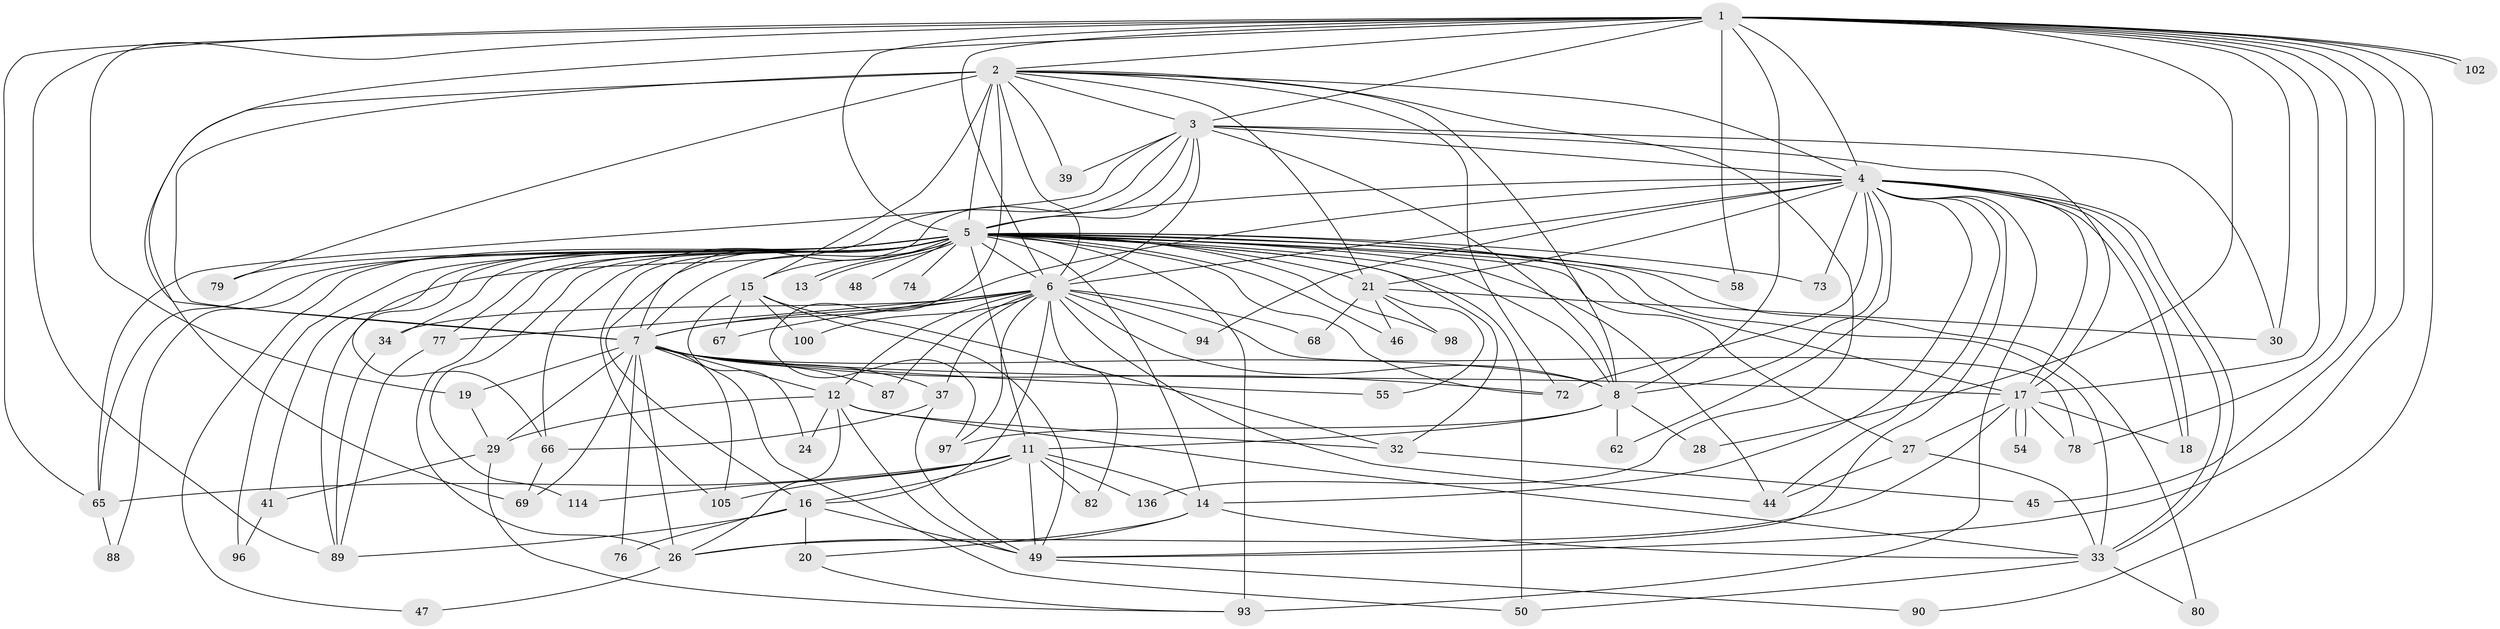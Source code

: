 // original degree distribution, {23: 0.014285714285714285, 19: 0.007142857142857143, 17: 0.007142857142857143, 29: 0.007142857142857143, 27: 0.014285714285714285, 22: 0.007142857142857143, 14: 0.007142857142857143, 25: 0.007142857142857143, 10: 0.014285714285714285, 8: 0.02142857142857143, 2: 0.5285714285714286, 6: 0.007142857142857143, 7: 0.007142857142857143, 3: 0.18571428571428572, 4: 0.1, 5: 0.06428571428571428}
// Generated by graph-tools (version 1.1) at 2025/14/03/09/25 04:14:06]
// undirected, 70 vertices, 189 edges
graph export_dot {
graph [start="1"]
  node [color=gray90,style=filled];
  1;
  2;
  3;
  4 [super="+99"];
  5 [super="+22+52+120+9"];
  6;
  7 [super="+42"];
  8;
  11;
  12;
  13;
  14 [super="+124"];
  15;
  16;
  17 [super="+43+61+84+111+38+25"];
  18;
  19;
  20;
  21 [super="+75"];
  24;
  26 [super="+81"];
  27;
  28;
  29 [super="+115"];
  30 [super="+118"];
  32 [super="+64"];
  33 [super="+103+86+35"];
  34;
  37;
  39;
  41;
  44 [super="+59+106"];
  45;
  46;
  47;
  48 [super="+121"];
  49 [super="+53+57"];
  50 [super="+70"];
  54;
  55;
  58;
  62;
  65 [super="+83"];
  66 [super="+109"];
  67;
  68;
  69 [super="+116"];
  72 [super="+91"];
  73;
  74;
  76;
  77;
  78 [super="+85"];
  79;
  80;
  82;
  87;
  88;
  89 [super="+117+127+101"];
  90;
  93 [super="+110"];
  94;
  96;
  97 [super="+133"];
  98;
  100;
  102;
  105 [super="+113"];
  114 [super="+137"];
  136;
  1 -- 2;
  1 -- 3;
  1 -- 4;
  1 -- 5 [weight=4];
  1 -- 6;
  1 -- 7;
  1 -- 8;
  1 -- 19;
  1 -- 28;
  1 -- 30;
  1 -- 45;
  1 -- 58;
  1 -- 65;
  1 -- 78;
  1 -- 90;
  1 -- 102;
  1 -- 102;
  1 -- 89;
  1 -- 49;
  1 -- 17;
  2 -- 3;
  2 -- 4;
  2 -- 5 [weight=5];
  2 -- 6;
  2 -- 7;
  2 -- 8;
  2 -- 15;
  2 -- 21;
  2 -- 39;
  2 -- 79;
  2 -- 97;
  2 -- 136;
  2 -- 69;
  2 -- 72;
  3 -- 4;
  3 -- 5 [weight=6];
  3 -- 6;
  3 -- 7;
  3 -- 8;
  3 -- 17;
  3 -- 30;
  3 -- 39;
  3 -- 66;
  3 -- 65;
  4 -- 5 [weight=6];
  4 -- 6;
  4 -- 7;
  4 -- 8;
  4 -- 14;
  4 -- 17 [weight=4];
  4 -- 18;
  4 -- 18;
  4 -- 21;
  4 -- 33;
  4 -- 33;
  4 -- 49;
  4 -- 62;
  4 -- 72;
  4 -- 73;
  4 -- 94;
  4 -- 93;
  4 -- 44;
  5 -- 6 [weight=3];
  5 -- 7 [weight=3];
  5 -- 8 [weight=4];
  5 -- 13;
  5 -- 13;
  5 -- 14;
  5 -- 15 [weight=2];
  5 -- 34;
  5 -- 48 [weight=4];
  5 -- 50;
  5 -- 88;
  5 -- 66;
  5 -- 93 [weight=2];
  5 -- 72;
  5 -- 44 [weight=2];
  5 -- 21;
  5 -- 65;
  5 -- 80;
  5 -- 17 [weight=3];
  5 -- 26 [weight=2];
  5 -- 73;
  5 -- 74;
  5 -- 11;
  5 -- 77;
  5 -- 79;
  5 -- 16;
  5 -- 89;
  5 -- 27;
  5 -- 32;
  5 -- 33;
  5 -- 96;
  5 -- 98;
  5 -- 41;
  5 -- 105;
  5 -- 46;
  5 -- 47;
  5 -- 114;
  5 -- 58;
  6 -- 7;
  6 -- 8;
  6 -- 12;
  6 -- 16;
  6 -- 34;
  6 -- 37;
  6 -- 44;
  6 -- 67;
  6 -- 68;
  6 -- 77;
  6 -- 78;
  6 -- 82;
  6 -- 87;
  6 -- 94;
  6 -- 100;
  6 -- 97;
  7 -- 8;
  7 -- 12;
  7 -- 19;
  7 -- 37;
  7 -- 55;
  7 -- 69;
  7 -- 72;
  7 -- 76;
  7 -- 87;
  7 -- 105;
  7 -- 29;
  7 -- 50;
  7 -- 26;
  7 -- 17;
  8 -- 11;
  8 -- 28;
  8 -- 62;
  8 -- 97;
  11 -- 16;
  11 -- 65;
  11 -- 82;
  11 -- 105;
  11 -- 136;
  11 -- 114;
  11 -- 14;
  11 -- 49;
  12 -- 24;
  12 -- 26;
  12 -- 29;
  12 -- 32;
  12 -- 49;
  12 -- 33;
  14 -- 20;
  14 -- 26;
  14 -- 33;
  15 -- 24;
  15 -- 32;
  15 -- 67;
  15 -- 100;
  15 -- 49;
  16 -- 20;
  16 -- 76;
  16 -- 89;
  16 -- 49;
  17 -- 54;
  17 -- 54;
  17 -- 27;
  17 -- 78;
  17 -- 18;
  17 -- 26;
  19 -- 29;
  20 -- 93;
  21 -- 46;
  21 -- 55;
  21 -- 68;
  21 -- 98;
  21 -- 30;
  26 -- 47;
  27 -- 44;
  27 -- 33;
  29 -- 41;
  29 -- 93;
  32 -- 45;
  33 -- 80;
  33 -- 50;
  34 -- 89;
  37 -- 49;
  37 -- 66;
  41 -- 96;
  49 -- 90;
  65 -- 88;
  66 -- 69;
  77 -- 89;
}

